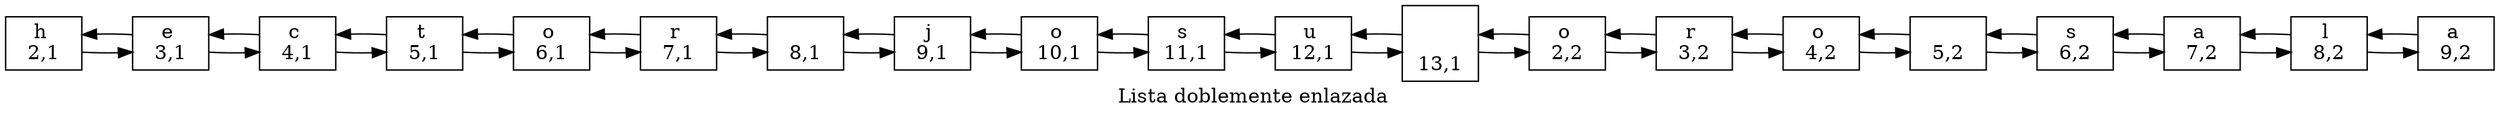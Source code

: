 digraph ListaDobleEnlazada {
rankdir=LR;
Nodo0[shape=box,label="h 
2,1"];
Nodo1[shape=box,label="e 
3,1"];
Nodo2[shape=box,label="c 
4,1"];
Nodo3[shape=box,label="t 
5,1"];
Nodo4[shape=box,label="o 
6,1"];
Nodo5[shape=box,label="r 
7,1"];
Nodo6[shape=box,label="  
8,1"];
Nodo7[shape=box,label="j 
9,1"];
Nodo8[shape=box,label="o 
10,1"];
Nodo9[shape=box,label="s 
11,1"];
Nodo10[shape=box,label="u 
12,1"];
Nodo11[shape=box,label="
 
13,1"];
Nodo12[shape=box,label="o 
2,2"];
Nodo13[shape=box,label="r 
3,2"];
Nodo14[shape=box,label="o 
4,2"];
Nodo15[shape=box,label="  
5,2"];
Nodo16[shape=box,label="s 
6,2"];
Nodo17[shape=box,label="a 
7,2"];
Nodo18[shape=box,label="l 
8,2"];
Nodo19[shape=box,label="a 
9,2"];
Nodo0->Nodo1;
Nodo1->Nodo0;
Nodo1->Nodo2;
Nodo2->Nodo1;
Nodo2->Nodo3;
Nodo3->Nodo2;
Nodo3->Nodo4;
Nodo4->Nodo3;
Nodo4->Nodo5;
Nodo5->Nodo4;
Nodo5->Nodo6;
Nodo6->Nodo5;
Nodo6->Nodo7;
Nodo7->Nodo6;
Nodo7->Nodo8;
Nodo8->Nodo7;
Nodo8->Nodo9;
Nodo9->Nodo8;
Nodo9->Nodo10;
Nodo10->Nodo9;
Nodo10->Nodo11;
Nodo11->Nodo10;
Nodo11->Nodo12;
Nodo12->Nodo11;
Nodo12->Nodo13;
Nodo13->Nodo12;
Nodo13->Nodo14;
Nodo14->Nodo13;
Nodo14->Nodo15;
Nodo15->Nodo14;
Nodo15->Nodo16;
Nodo16->Nodo15;
Nodo16->Nodo17;
Nodo17->Nodo16;
Nodo17->Nodo18;
Nodo18->Nodo17;
Nodo18->Nodo19;
Nodo19->Nodo18;
label = " Lista doblemente enlazada" 
}

